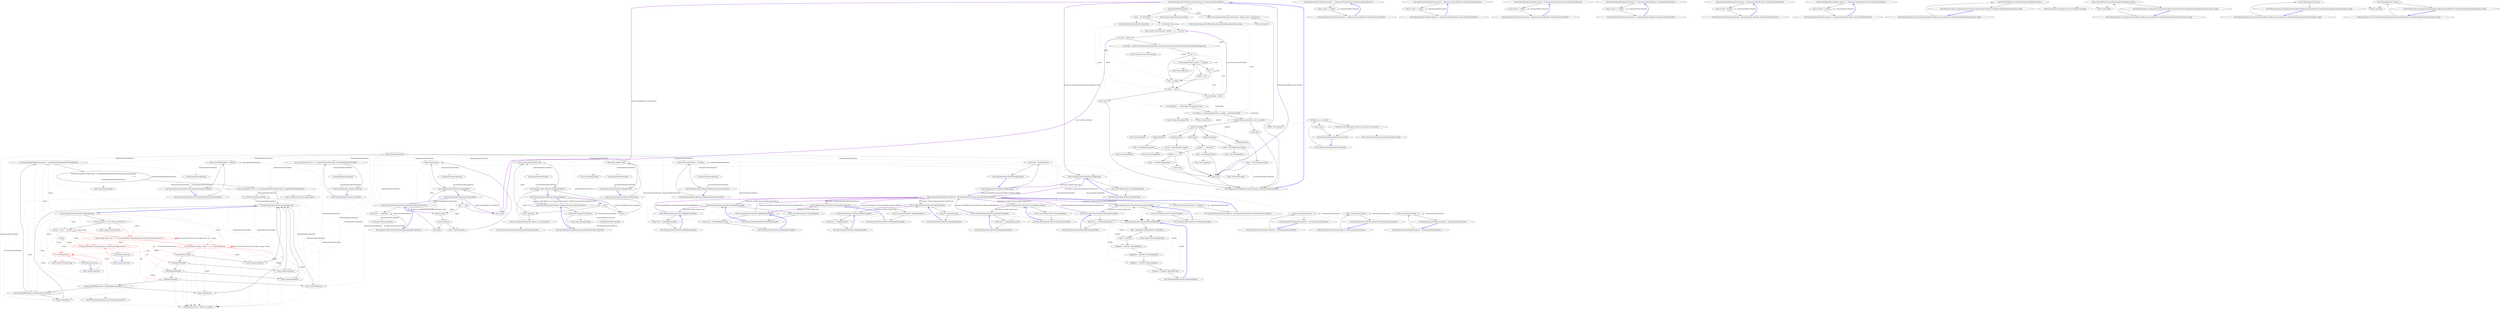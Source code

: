 digraph  {
n204 [label="Humanizer.Bytes.ByteSize", span=""];
n205 [label="ref Humanizer.Bytes.ByteSize", span=""];
n206 [label="ref Humanizer.Bytes.ByteSize", span=""];
n207 [label=string, span=""];
n208 [label="ref Humanizer.Bytes.ByteSize", span=""];
n209 [label="ref Humanizer.Bytes.ByteSize", span=""];
n210 [label="ref Humanizer.Bytes.ByteSize", span=""];
n211 [label="ref Humanizer.Bytes.ByteSize", span=""];
n212 [label="ref Humanizer.Bytes.ByteSize", span=""];
n213 [label="ref Humanizer.Bytes.ByteSize", span=""];
n214 [label="ref Humanizer.Bytes.ByteSize", span=""];
n0 [cluster="Humanizer.Bytes.ByteSize.ByteSize(double)", label="Entry Humanizer.Bytes.ByteSize.ByteSize(double)", span="102-102"];
n1 [cluster="Humanizer.Bytes.ByteSize.ByteSize(double)", label="Bits = (long)Math.Ceiling(byteSize * BitsInByte)", span="106-106"];
n2 [cluster="Humanizer.Bytes.ByteSize.ByteSize(double)", label="Bytes = byteSize", span="108-108"];
n3 [cluster="Humanizer.Bytes.ByteSize.ByteSize(double)", label="Kilobytes = byteSize / BytesInKilobyte", span="109-109"];
n4 [cluster="Humanizer.Bytes.ByteSize.ByteSize(double)", label="Megabytes = byteSize / BytesInMegabyte", span="110-110"];
n5 [cluster="Humanizer.Bytes.ByteSize.ByteSize(double)", label="Gigabytes = byteSize / BytesInGigabyte", span="111-111"];
n6 [cluster="Humanizer.Bytes.ByteSize.ByteSize(double)", label="Terabytes = byteSize / BytesInTerabyte", span="112-112"];
n8 [cluster="System.Math.Ceiling(double)", label="Entry System.Math.Ceiling(double)", span="0-0"];
n7 [cluster="Humanizer.Bytes.ByteSize.ByteSize(double)", label="Exit Humanizer.Bytes.ByteSize.ByteSize(double)", span="102-102"];
n9 [cluster="Humanizer.Bytes.ByteSize.FromBits(long)", label="Entry Humanizer.Bytes.ByteSize.FromBits(long)", span="115-115"];
n10 [cluster="Humanizer.Bytes.ByteSize.FromBits(long)", label="return new ByteSize(value / (double)BitsInByte);", span="117-117"];
n11 [cluster="Humanizer.Bytes.ByteSize.FromBits(long)", label="Exit Humanizer.Bytes.ByteSize.FromBits(long)", span="115-115"];
n12 [cluster="Humanizer.Bytes.ByteSize.FromBytes(double)", label="Entry Humanizer.Bytes.ByteSize.FromBytes(double)", span="120-120"];
n13 [cluster="Humanizer.Bytes.ByteSize.FromBytes(double)", label="return new ByteSize(value);", span="122-122"];
n14 [cluster="Humanizer.Bytes.ByteSize.FromBytes(double)", label="Exit Humanizer.Bytes.ByteSize.FromBytes(double)", span="120-120"];
n15 [cluster="Humanizer.Bytes.ByteSize.FromKilobytes(double)", label="Entry Humanizer.Bytes.ByteSize.FromKilobytes(double)", span="125-125"];
n16 [cluster="Humanizer.Bytes.ByteSize.FromKilobytes(double)", label="return new ByteSize(value * BytesInKilobyte);", span="127-127"];
n17 [cluster="Humanizer.Bytes.ByteSize.FromKilobytes(double)", label="Exit Humanizer.Bytes.ByteSize.FromKilobytes(double)", span="125-125"];
n18 [cluster="Humanizer.Bytes.ByteSize.FromMegabytes(double)", label="Entry Humanizer.Bytes.ByteSize.FromMegabytes(double)", span="130-130"];
n19 [cluster="Humanizer.Bytes.ByteSize.FromMegabytes(double)", label="return new ByteSize(value * BytesInMegabyte);", span="132-132"];
n20 [cluster="Humanizer.Bytes.ByteSize.FromMegabytes(double)", label="Exit Humanizer.Bytes.ByteSize.FromMegabytes(double)", span="130-130"];
n21 [cluster="Humanizer.Bytes.ByteSize.FromGigabytes(double)", label="Entry Humanizer.Bytes.ByteSize.FromGigabytes(double)", span="135-135"];
n22 [cluster="Humanizer.Bytes.ByteSize.FromGigabytes(double)", label="return new ByteSize(value * BytesInGigabyte);", span="137-137"];
n23 [cluster="Humanizer.Bytes.ByteSize.FromGigabytes(double)", label="Exit Humanizer.Bytes.ByteSize.FromGigabytes(double)", span="135-135"];
n24 [cluster="Humanizer.Bytes.ByteSize.FromTerabytes(double)", label="Entry Humanizer.Bytes.ByteSize.FromTerabytes(double)", span="140-140"];
n25 [cluster="Humanizer.Bytes.ByteSize.FromTerabytes(double)", label="return new ByteSize(value * BytesInTerabyte);", span="142-142"];
n26 [cluster="Humanizer.Bytes.ByteSize.FromTerabytes(double)", label="Exit Humanizer.Bytes.ByteSize.FromTerabytes(double)", span="140-140"];
n27 [cluster="Humanizer.Bytes.ByteSize.ToString()", label="Entry Humanizer.Bytes.ByteSize.ToString()", span="151-151"];
n28 [cluster="Humanizer.Bytes.ByteSize.ToString()", label="return string.Format(''{0} {1}'', LargestWholeNumberValue, LargestWholeNumberSymbol);", span="153-153"];
n29 [cluster="Humanizer.Bytes.ByteSize.ToString()", label="Exit Humanizer.Bytes.ByteSize.ToString()", span="151-151"];
n30 [cluster="string.Format(string, object, object)", label="Entry string.Format(string, object, object)", span="0-0"];
n31 [cluster="Humanizer.Bytes.ByteSize.ToString(string)", label="Entry Humanizer.Bytes.ByteSize.ToString(string)", span="156-156"];
n32 [cluster="Humanizer.Bytes.ByteSize.ToString(string)", label="!format.Contains(''#'') && !format.Contains(''0'')", span="158-158"];
n33 [cluster="Humanizer.Bytes.ByteSize.ToString(string)", label="format = ''0.## '' + format", span="159-159"];
n34 [cluster="Humanizer.Bytes.ByteSize.ToString(string)", color=red, community=0, label="1: Func<string, bool> has = s => format.IndexOf(s, StringComparison.CurrentCultureIgnoreCase) != -1", span="161-161"];
n58 [cluster="lambda expression", color=red, community=0, label="0: format.IndexOf(s, StringComparison.CurrentCultureIgnoreCase) != -1", span="161-161"];
n35 [cluster="Humanizer.Bytes.ByteSize.ToString(string)", color=red, community=0, label="12: Func<double, string> output = n => n.ToString(format)", span="162-162"];
n61 [cluster="lambda expression", color=red, community=0, label="3: n.ToString(format)", span="162-162"];
n44 [cluster="Humanizer.Bytes.ByteSize.ToString(string)", label="format.IndexOf(ByteSymbol, StringComparison.Ordinal) != -1", span="174-174"];
n46 [cluster="Humanizer.Bytes.ByteSize.ToString(string)", label="format.IndexOf(BitSymbol, StringComparison.Ordinal) != -1", span="177-177"];
n48 [cluster="Humanizer.Bytes.ByteSize.ToString(string)", label="var formattedLargeWholeNumberValue = LargestWholeNumberValue.ToString(format)", span="180-180"];
n52 [cluster="string.Contains(string)", label="Entry string.Contains(string)", span="0-0"];
n36 [cluster="Humanizer.Bytes.ByteSize.ToString(string)", label="has(TerabyteSymbol)", span="164-164"];
n38 [cluster="Humanizer.Bytes.ByteSize.ToString(string)", label="has(GigabyteSymbol)", span="166-166"];
n40 [cluster="Humanizer.Bytes.ByteSize.ToString(string)", label="has(MegabyteSymbol)", span="168-168"];
n42 [cluster="Humanizer.Bytes.ByteSize.ToString(string)", label="has(KilobyteSymbol)", span="170-170"];
n37 [cluster="Humanizer.Bytes.ByteSize.ToString(string)", label="return output(Terabytes);", span="165-165"];
n39 [cluster="Humanizer.Bytes.ByteSize.ToString(string)", label="return output(Gigabytes);", span="167-167"];
n41 [cluster="Humanizer.Bytes.ByteSize.ToString(string)", label="return output(Megabytes);", span="169-169"];
n43 [cluster="Humanizer.Bytes.ByteSize.ToString(string)", label="return output(Kilobytes);", span="171-171"];
n45 [cluster="Humanizer.Bytes.ByteSize.ToString(string)", label="return output(Bytes);", span="175-175"];
n47 [cluster="Humanizer.Bytes.ByteSize.ToString(string)", label="return output(Bits);", span="178-178"];
n53 [cluster="System.Func<T, TResult>.Invoke(T)", label="Entry System.Func<T, TResult>.Invoke(T)", span="0-0"];
n54 [cluster="string.IndexOf(string, System.StringComparison)", label="Entry string.IndexOf(string, System.StringComparison)", span="0-0"];
n49 [cluster="Humanizer.Bytes.ByteSize.ToString(string)", label="formattedLargeWholeNumberValue = formattedLargeWholeNumberValue.Equals(string.Empty)\r\n                                              ? ''0''\r\n                                              : formattedLargeWholeNumberValue", span="182-184"];
n55 [cluster="double.ToString(string)", label="Entry double.ToString(string)", span="0-0"];
n50 [cluster="Humanizer.Bytes.ByteSize.ToString(string)", label="return string.Format(''{0} {1}'', formattedLargeWholeNumberValue, LargestWholeNumberSymbol);", span="186-186"];
n56 [cluster="string.Equals(string)", label="Entry string.Equals(string)", span="0-0"];
n51 [cluster="Humanizer.Bytes.ByteSize.ToString(string)", label="Exit Humanizer.Bytes.ByteSize.ToString(string)", span="156-156"];
n57 [cluster="lambda expression", label="Entry lambda expression", span="161-161"];
n59 [cluster="lambda expression", label="Exit lambda expression", span="161-161"];
n60 [cluster="lambda expression", label="Entry lambda expression", span="162-162"];
n62 [cluster="lambda expression", label="Exit lambda expression", span="162-162"];
n63 [cluster="Humanizer.Bytes.ByteSize.Equals(object)", label="Entry Humanizer.Bytes.ByteSize.Equals(object)", span="189-189"];
n64 [cluster="Humanizer.Bytes.ByteSize.Equals(object)", label="value == null", span="191-191"];
n67 [cluster="Humanizer.Bytes.ByteSize.Equals(object)", label="value is ByteSize", span="195-195"];
n68 [cluster="Humanizer.Bytes.ByteSize.Equals(object)", label="other = (ByteSize)value", span="196-196"];
n65 [cluster="Humanizer.Bytes.ByteSize.Equals(object)", label="return false;", span="192-192"];
n66 [cluster="Humanizer.Bytes.ByteSize.Equals(object)", label="ByteSize other", span="194-194"];
n70 [cluster="Humanizer.Bytes.ByteSize.Equals(object)", label="return Equals(other);", span="200-200"];
n69 [cluster="Humanizer.Bytes.ByteSize.Equals(object)", label="return false;", span="198-198"];
n71 [cluster="Humanizer.Bytes.ByteSize.Equals(object)", label="Exit Humanizer.Bytes.ByteSize.Equals(object)", span="189-189"];
n72 [cluster="Humanizer.Bytes.ByteSize.Equals(Humanizer.Bytes.ByteSize)", label="Entry Humanizer.Bytes.ByteSize.Equals(Humanizer.Bytes.ByteSize)", span="203-203"];
n73 [cluster="Humanizer.Bytes.ByteSize.Equals(Humanizer.Bytes.ByteSize)", label="return Bits == value.Bits;", span="205-205"];
n74 [cluster="Humanizer.Bytes.ByteSize.Equals(Humanizer.Bytes.ByteSize)", label="Exit Humanizer.Bytes.ByteSize.Equals(Humanizer.Bytes.ByteSize)", span="203-203"];
n75 [cluster="Humanizer.Bytes.ByteSize.GetHashCode()", label="Entry Humanizer.Bytes.ByteSize.GetHashCode()", span="208-208"];
n76 [cluster="Humanizer.Bytes.ByteSize.GetHashCode()", label="return Bits.GetHashCode();", span="210-210"];
n77 [cluster="Humanizer.Bytes.ByteSize.GetHashCode()", label="Exit Humanizer.Bytes.ByteSize.GetHashCode()", span="208-208"];
n78 [cluster="long.GetHashCode()", label="Entry long.GetHashCode()", span="0-0"];
n79 [cluster="Humanizer.Bytes.ByteSize.CompareTo(object)", label="Entry Humanizer.Bytes.ByteSize.CompareTo(object)", span="213-213"];
n80 [cluster="Humanizer.Bytes.ByteSize.CompareTo(object)", label="obj == null", span="215-215"];
n82 [cluster="Humanizer.Bytes.ByteSize.CompareTo(object)", label="!(obj is ByteSize)", span="218-218"];
n84 [cluster="Humanizer.Bytes.ByteSize.CompareTo(object)", label="return CompareTo((ByteSize) obj);", span="221-221"];
n81 [cluster="Humanizer.Bytes.ByteSize.CompareTo(object)", label="return 1;", span="216-216"];
n83 [cluster="Humanizer.Bytes.ByteSize.CompareTo(object)", label="throw new ArgumentException(''Object is not a ByteSize'');", span="219-219"];
n85 [cluster="Humanizer.Bytes.ByteSize.CompareTo(object)", label="Exit Humanizer.Bytes.ByteSize.CompareTo(object)", span="213-213"];
n87 [cluster="Humanizer.Bytes.ByteSize.CompareTo(Humanizer.Bytes.ByteSize)", label="Entry Humanizer.Bytes.ByteSize.CompareTo(Humanizer.Bytes.ByteSize)", span="224-224"];
n86 [cluster="System.ArgumentException.ArgumentException(string)", label="Entry System.ArgumentException.ArgumentException(string)", span="0-0"];
n88 [cluster="Humanizer.Bytes.ByteSize.CompareTo(Humanizer.Bytes.ByteSize)", label="return Bits.CompareTo(other.Bits);", span="226-226"];
n89 [cluster="Humanizer.Bytes.ByteSize.CompareTo(Humanizer.Bytes.ByteSize)", label="Exit Humanizer.Bytes.ByteSize.CompareTo(Humanizer.Bytes.ByteSize)", span="224-224"];
n90 [cluster="long.CompareTo(long)", label="Entry long.CompareTo(long)", span="0-0"];
n91 [cluster="Humanizer.Bytes.ByteSize.Add(Humanizer.Bytes.ByteSize)", label="Entry Humanizer.Bytes.ByteSize.Add(Humanizer.Bytes.ByteSize)", span="229-229"];
n92 [cluster="Humanizer.Bytes.ByteSize.Add(Humanizer.Bytes.ByteSize)", label="return new ByteSize(Bytes + bs.Bytes);", span="231-231"];
n93 [cluster="Humanizer.Bytes.ByteSize.Add(Humanizer.Bytes.ByteSize)", label="Exit Humanizer.Bytes.ByteSize.Add(Humanizer.Bytes.ByteSize)", span="229-229"];
n94 [cluster="Humanizer.Bytes.ByteSize.AddBits(long)", label="Entry Humanizer.Bytes.ByteSize.AddBits(long)", span="234-234"];
n95 [cluster="Humanizer.Bytes.ByteSize.AddBits(long)", label="return this + FromBits(value);", span="236-236"];
n96 [cluster="Humanizer.Bytes.ByteSize.AddBits(long)", label="Exit Humanizer.Bytes.ByteSize.AddBits(long)", span="234-234"];
n97 [cluster="Humanizer.Bytes.ByteSize.AddBytes(double)", label="Entry Humanizer.Bytes.ByteSize.AddBytes(double)", span="239-239"];
n98 [cluster="Humanizer.Bytes.ByteSize.AddBytes(double)", label="return this + FromBytes(value);", span="241-241"];
n99 [cluster="Humanizer.Bytes.ByteSize.AddBytes(double)", label="Exit Humanizer.Bytes.ByteSize.AddBytes(double)", span="239-239"];
n100 [cluster="Humanizer.Bytes.ByteSize.AddKilobytes(double)", label="Entry Humanizer.Bytes.ByteSize.AddKilobytes(double)", span="244-244"];
n101 [cluster="Humanizer.Bytes.ByteSize.AddKilobytes(double)", label="return this + FromKilobytes(value);", span="246-246"];
n102 [cluster="Humanizer.Bytes.ByteSize.AddKilobytes(double)", label="Exit Humanizer.Bytes.ByteSize.AddKilobytes(double)", span="244-244"];
n103 [cluster="Humanizer.Bytes.ByteSize.AddMegabytes(double)", label="Entry Humanizer.Bytes.ByteSize.AddMegabytes(double)", span="249-249"];
n104 [cluster="Humanizer.Bytes.ByteSize.AddMegabytes(double)", label="return this + FromMegabytes(value);", span="251-251"];
n105 [cluster="Humanizer.Bytes.ByteSize.AddMegabytes(double)", label="Exit Humanizer.Bytes.ByteSize.AddMegabytes(double)", span="249-249"];
n106 [cluster="Humanizer.Bytes.ByteSize.AddGigabytes(double)", label="Entry Humanizer.Bytes.ByteSize.AddGigabytes(double)", span="254-254"];
n107 [cluster="Humanizer.Bytes.ByteSize.AddGigabytes(double)", label="return this + FromGigabytes(value);", span="256-256"];
n108 [cluster="Humanizer.Bytes.ByteSize.AddGigabytes(double)", label="Exit Humanizer.Bytes.ByteSize.AddGigabytes(double)", span="254-254"];
n109 [cluster="Humanizer.Bytes.ByteSize.AddTerabytes(double)", label="Entry Humanizer.Bytes.ByteSize.AddTerabytes(double)", span="259-259"];
n110 [cluster="Humanizer.Bytes.ByteSize.AddTerabytes(double)", label="return this + FromTerabytes(value);", span="261-261"];
n111 [cluster="Humanizer.Bytes.ByteSize.AddTerabytes(double)", label="Exit Humanizer.Bytes.ByteSize.AddTerabytes(double)", span="259-259"];
n112 [cluster="Humanizer.Bytes.ByteSize.Subtract(Humanizer.Bytes.ByteSize)", label="Entry Humanizer.Bytes.ByteSize.Subtract(Humanizer.Bytes.ByteSize)", span="264-264"];
n113 [cluster="Humanizer.Bytes.ByteSize.Subtract(Humanizer.Bytes.ByteSize)", label="return new ByteSize(Bytes - bs.Bytes);", span="266-266"];
n114 [cluster="Humanizer.Bytes.ByteSize.Subtract(Humanizer.Bytes.ByteSize)", label="Exit Humanizer.Bytes.ByteSize.Subtract(Humanizer.Bytes.ByteSize)", span="264-264"];
n115 [cluster="Humanizer.Bytes.ByteSize.operator +(Humanizer.Bytes.ByteSize, Humanizer.Bytes.ByteSize)", label="Entry Humanizer.Bytes.ByteSize.operator +(Humanizer.Bytes.ByteSize, Humanizer.Bytes.ByteSize)", span="269-269"];
n116 [cluster="Humanizer.Bytes.ByteSize.operator +(Humanizer.Bytes.ByteSize, Humanizer.Bytes.ByteSize)", label="return new ByteSize(b1.Bytes + b2.Bytes);", span="271-271"];
n117 [cluster="Humanizer.Bytes.ByteSize.operator +(Humanizer.Bytes.ByteSize, Humanizer.Bytes.ByteSize)", label="Exit Humanizer.Bytes.ByteSize.operator +(Humanizer.Bytes.ByteSize, Humanizer.Bytes.ByteSize)", span="269-269"];
n118 [cluster="Humanizer.Bytes.ByteSize.operator ++(Humanizer.Bytes.ByteSize)", label="Entry Humanizer.Bytes.ByteSize.operator ++(Humanizer.Bytes.ByteSize)", span="274-274"];
n119 [cluster="Humanizer.Bytes.ByteSize.operator ++(Humanizer.Bytes.ByteSize)", label="return new ByteSize(b.Bytes + 1);", span="276-276"];
n120 [cluster="Humanizer.Bytes.ByteSize.operator ++(Humanizer.Bytes.ByteSize)", label="Exit Humanizer.Bytes.ByteSize.operator ++(Humanizer.Bytes.ByteSize)", span="274-274"];
n121 [cluster="Humanizer.Bytes.ByteSize.operator -(Humanizer.Bytes.ByteSize)", label="Entry Humanizer.Bytes.ByteSize.operator -(Humanizer.Bytes.ByteSize)", span="279-279"];
n122 [cluster="Humanizer.Bytes.ByteSize.operator -(Humanizer.Bytes.ByteSize)", label="return new ByteSize(-b.Bytes);", span="281-281"];
n123 [cluster="Humanizer.Bytes.ByteSize.operator -(Humanizer.Bytes.ByteSize)", label="Exit Humanizer.Bytes.ByteSize.operator -(Humanizer.Bytes.ByteSize)", span="279-279"];
n124 [cluster="Humanizer.Bytes.ByteSize.operator --(Humanizer.Bytes.ByteSize)", label="Entry Humanizer.Bytes.ByteSize.operator --(Humanizer.Bytes.ByteSize)", span="284-284"];
n125 [cluster="Humanizer.Bytes.ByteSize.operator --(Humanizer.Bytes.ByteSize)", label="return new ByteSize(b.Bytes - 1);", span="286-286"];
n126 [cluster="Humanizer.Bytes.ByteSize.operator --(Humanizer.Bytes.ByteSize)", label="Exit Humanizer.Bytes.ByteSize.operator --(Humanizer.Bytes.ByteSize)", span="284-284"];
n127 [cluster="Humanizer.Bytes.ByteSize.operator ==(Humanizer.Bytes.ByteSize, Humanizer.Bytes.ByteSize)", label="Entry Humanizer.Bytes.ByteSize.operator ==(Humanizer.Bytes.ByteSize, Humanizer.Bytes.ByteSize)", span="289-289"];
n128 [cluster="Humanizer.Bytes.ByteSize.operator ==(Humanizer.Bytes.ByteSize, Humanizer.Bytes.ByteSize)", label="return b1.Bits == b2.Bits;", span="291-291"];
n129 [cluster="Humanizer.Bytes.ByteSize.operator ==(Humanizer.Bytes.ByteSize, Humanizer.Bytes.ByteSize)", label="Exit Humanizer.Bytes.ByteSize.operator ==(Humanizer.Bytes.ByteSize, Humanizer.Bytes.ByteSize)", span="289-289"];
n130 [cluster="Humanizer.Bytes.ByteSize.operator !=(Humanizer.Bytes.ByteSize, Humanizer.Bytes.ByteSize)", label="Entry Humanizer.Bytes.ByteSize.operator !=(Humanizer.Bytes.ByteSize, Humanizer.Bytes.ByteSize)", span="294-294"];
n131 [cluster="Humanizer.Bytes.ByteSize.operator !=(Humanizer.Bytes.ByteSize, Humanizer.Bytes.ByteSize)", label="return b1.Bits != b2.Bits;", span="296-296"];
n132 [cluster="Humanizer.Bytes.ByteSize.operator !=(Humanizer.Bytes.ByteSize, Humanizer.Bytes.ByteSize)", label="Exit Humanizer.Bytes.ByteSize.operator !=(Humanizer.Bytes.ByteSize, Humanizer.Bytes.ByteSize)", span="294-294"];
n133 [cluster="Humanizer.Bytes.ByteSize.operator <(Humanizer.Bytes.ByteSize, Humanizer.Bytes.ByteSize)", label="Entry Humanizer.Bytes.ByteSize.operator <(Humanizer.Bytes.ByteSize, Humanizer.Bytes.ByteSize)", span="299-299"];
n134 [cluster="Humanizer.Bytes.ByteSize.operator <(Humanizer.Bytes.ByteSize, Humanizer.Bytes.ByteSize)", label="return b1.Bits < b2.Bits;", span="301-301"];
n135 [cluster="Humanizer.Bytes.ByteSize.operator <(Humanizer.Bytes.ByteSize, Humanizer.Bytes.ByteSize)", label="Exit Humanizer.Bytes.ByteSize.operator <(Humanizer.Bytes.ByteSize, Humanizer.Bytes.ByteSize)", span="299-299"];
n136 [cluster="Humanizer.Bytes.ByteSize.operator <=(Humanizer.Bytes.ByteSize, Humanizer.Bytes.ByteSize)", label="Entry Humanizer.Bytes.ByteSize.operator <=(Humanizer.Bytes.ByteSize, Humanizer.Bytes.ByteSize)", span="304-304"];
n137 [cluster="Humanizer.Bytes.ByteSize.operator <=(Humanizer.Bytes.ByteSize, Humanizer.Bytes.ByteSize)", label="return b1.Bits <= b2.Bits;", span="306-306"];
n138 [cluster="Humanizer.Bytes.ByteSize.operator <=(Humanizer.Bytes.ByteSize, Humanizer.Bytes.ByteSize)", label="Exit Humanizer.Bytes.ByteSize.operator <=(Humanizer.Bytes.ByteSize, Humanizer.Bytes.ByteSize)", span="304-304"];
n139 [cluster="Humanizer.Bytes.ByteSize.operator >(Humanizer.Bytes.ByteSize, Humanizer.Bytes.ByteSize)", label="Entry Humanizer.Bytes.ByteSize.operator >(Humanizer.Bytes.ByteSize, Humanizer.Bytes.ByteSize)", span="309-309"];
n140 [cluster="Humanizer.Bytes.ByteSize.operator >(Humanizer.Bytes.ByteSize, Humanizer.Bytes.ByteSize)", label="return b1.Bits > b2.Bits;", span="311-311"];
n141 [cluster="Humanizer.Bytes.ByteSize.operator >(Humanizer.Bytes.ByteSize, Humanizer.Bytes.ByteSize)", label="Exit Humanizer.Bytes.ByteSize.operator >(Humanizer.Bytes.ByteSize, Humanizer.Bytes.ByteSize)", span="309-309"];
n142 [cluster="Humanizer.Bytes.ByteSize.operator >=(Humanizer.Bytes.ByteSize, Humanizer.Bytes.ByteSize)", label="Entry Humanizer.Bytes.ByteSize.operator >=(Humanizer.Bytes.ByteSize, Humanizer.Bytes.ByteSize)", span="314-314"];
n143 [cluster="Humanizer.Bytes.ByteSize.operator >=(Humanizer.Bytes.ByteSize, Humanizer.Bytes.ByteSize)", label="return b1.Bits >= b2.Bits;", span="316-316"];
n144 [cluster="Humanizer.Bytes.ByteSize.operator >=(Humanizer.Bytes.ByteSize, Humanizer.Bytes.ByteSize)", label="Exit Humanizer.Bytes.ByteSize.operator >=(Humanizer.Bytes.ByteSize, Humanizer.Bytes.ByteSize)", span="314-314"];
n145 [cluster="Humanizer.Bytes.ByteSize.TryParse(string, out Humanizer.Bytes.ByteSize)", label="Entry Humanizer.Bytes.ByteSize.TryParse(string, out Humanizer.Bytes.ByteSize)", span="319-319"];
n146 [cluster="Humanizer.Bytes.ByteSize.TryParse(string, out Humanizer.Bytes.ByteSize)", label="string.IsNullOrWhiteSpace(s)", span="322-322"];
n147 [cluster="Humanizer.Bytes.ByteSize.TryParse(string, out Humanizer.Bytes.ByteSize)", label="throw new ArgumentNullException(nameof(s), ''String is null or whitespace'');", span="323-323"];
n149 [cluster="Humanizer.Bytes.ByteSize.TryParse(string, out Humanizer.Bytes.ByteSize)", label="s = s.TrimStart()", span="329-329"];
n148 [cluster="Humanizer.Bytes.ByteSize.TryParse(string, out Humanizer.Bytes.ByteSize)", label="result = new ByteSize()", span="326-326"];
n182 [cluster="string.IsNullOrWhiteSpace(string)", label="Entry string.IsNullOrWhiteSpace(string)", span="0-0"];
n185 [cluster="Humanizer.Bytes.ByteSize.ByteSize()", label="Entry Humanizer.Bytes.ByteSize.ByteSize()", span="30-30"];
n150 [cluster="Humanizer.Bytes.ByteSize.TryParse(string, out Humanizer.Bytes.ByteSize)", label="int num", span="331-331"];
n186 [cluster="string.TrimStart(params char[])", label="Entry string.TrimStart(params char[])", span="0-0"];
n154 [cluster="Humanizer.Bytes.ByteSize.TryParse(string, out Humanizer.Bytes.ByteSize)", label="num < s.Length", span="338-338"];
n155 [cluster="Humanizer.Bytes.ByteSize.TryParse(string, out Humanizer.Bytes.ByteSize)", label="!(char.IsDigit(s[num]) || s[num] == decSep)", span="339-339"];
n161 [cluster="Humanizer.Bytes.ByteSize.TryParse(string, out Humanizer.Bytes.ByteSize)", label="var numberPart = s.Substring(0, lastNumber).Trim()", span="351-351"];
n162 [cluster="Humanizer.Bytes.ByteSize.TryParse(string, out Humanizer.Bytes.ByteSize)", label="var sizePart = s.Substring(lastNumber, s.Length - lastNumber).Trim()", span="352-352"];
n151 [cluster="Humanizer.Bytes.ByteSize.TryParse(string, out Humanizer.Bytes.ByteSize)", label="var found = false", span="332-332"];
n152 [cluster="Humanizer.Bytes.ByteSize.TryParse(string, out Humanizer.Bytes.ByteSize)", label="var decSep = Convert.ToChar(System.Globalization.CultureInfo.CurrentCulture.NumberFormat.NumberDecimalSeparator)", span="335-335"];
n158 [cluster="Humanizer.Bytes.ByteSize.TryParse(string, out Humanizer.Bytes.ByteSize)", label="found == false", span="345-345"];
n153 [cluster="Humanizer.Bytes.ByteSize.TryParse(string, out Humanizer.Bytes.ByteSize)", label="num = 0", span="338-338"];
n187 [cluster="System.Convert.ToChar(string)", label="Entry System.Convert.ToChar(string)", span="0-0"];
n157 [cluster="Humanizer.Bytes.ByteSize.TryParse(string, out Humanizer.Bytes.ByteSize)", label="num++", span="338-338"];
n160 [cluster="Humanizer.Bytes.ByteSize.TryParse(string, out Humanizer.Bytes.ByteSize)", label="var lastNumber = num", span="348-348"];
n156 [cluster="Humanizer.Bytes.ByteSize.TryParse(string, out Humanizer.Bytes.ByteSize)", label="found = true", span="341-341"];
n188 [cluster="char.IsDigit(char)", label="Entry char.IsDigit(char)", span="0-0"];
n159 [cluster="Humanizer.Bytes.ByteSize.TryParse(string, out Humanizer.Bytes.ByteSize)", label="return false;", span="346-346"];
n189 [cluster="string.Substring(int, int)", label="Entry string.Substring(int, int)", span="0-0"];
n190 [cluster="string.Trim()", label="Entry string.Trim()", span="0-0"];
n163 [cluster="Humanizer.Bytes.ByteSize.TryParse(string, out Humanizer.Bytes.ByteSize)", label="!double.TryParse(numberPart, out var number)", span="355-355"];
n165 [cluster="Humanizer.Bytes.ByteSize.TryParse(string, out Humanizer.Bytes.ByteSize)", label="sizePart.ToUpper()", span="359-359"];
n167 [cluster="Humanizer.Bytes.ByteSize.TryParse(string, out Humanizer.Bytes.ByteSize)", label="sizePart == BitSymbol", span="362-362"];
n164 [cluster="Humanizer.Bytes.ByteSize.TryParse(string, out Humanizer.Bytes.ByteSize)", label="return false;", span="356-356"];
n191 [cluster="Unk.TryParse", label="Entry Unk.TryParse", span=""];
n166 [cluster="Humanizer.Bytes.ByteSize.TryParse(string, out Humanizer.Bytes.ByteSize)", label=ByteSymbol, span="361-361"];
n172 [cluster="Humanizer.Bytes.ByteSize.TryParse(string, out Humanizer.Bytes.ByteSize)", label=KilobyteSymbol, span="375-375"];
n174 [cluster="Humanizer.Bytes.ByteSize.TryParse(string, out Humanizer.Bytes.ByteSize)", label=MegabyteSymbol, span="379-379"];
n176 [cluster="Humanizer.Bytes.ByteSize.TryParse(string, out Humanizer.Bytes.ByteSize)", label=GigabyteSymbol, span="383-383"];
n178 [cluster="Humanizer.Bytes.ByteSize.TryParse(string, out Humanizer.Bytes.ByteSize)", label=TerabyteSymbol, span="387-387"];
n192 [cluster="string.ToUpper()", label="Entry string.ToUpper()", span="0-0"];
n168 [cluster="Humanizer.Bytes.ByteSize.TryParse(string, out Humanizer.Bytes.ByteSize)", label="number % 1 != 0", span="364-364"];
n171 [cluster="Humanizer.Bytes.ByteSize.TryParse(string, out Humanizer.Bytes.ByteSize)", label="result = FromBytes(number)", span="371-371"];
n169 [cluster="Humanizer.Bytes.ByteSize.TryParse(string, out Humanizer.Bytes.ByteSize)", label="return false;", span="365-365"];
n170 [cluster="Humanizer.Bytes.ByteSize.TryParse(string, out Humanizer.Bytes.ByteSize)", label="result = FromBits((long)number)", span="367-367"];
n173 [cluster="Humanizer.Bytes.ByteSize.TryParse(string, out Humanizer.Bytes.ByteSize)", label="result = FromKilobytes(number)", span="376-376"];
n175 [cluster="Humanizer.Bytes.ByteSize.TryParse(string, out Humanizer.Bytes.ByteSize)", label="result = FromMegabytes(number)", span="380-380"];
n177 [cluster="Humanizer.Bytes.ByteSize.TryParse(string, out Humanizer.Bytes.ByteSize)", label="result = FromGigabytes(number)", span="384-384"];
n179 [cluster="Humanizer.Bytes.ByteSize.TryParse(string, out Humanizer.Bytes.ByteSize)", label="result = FromTerabytes(number)", span="388-388"];
n180 [cluster="Humanizer.Bytes.ByteSize.TryParse(string, out Humanizer.Bytes.ByteSize)", label="return true;", span="392-392"];
n197 [cluster="Unk.FromTerabytes", label="Entry Unk.FromTerabytes", span=""];
n181 [cluster="Humanizer.Bytes.ByteSize.TryParse(string, out Humanizer.Bytes.ByteSize)", label="Exit Humanizer.Bytes.ByteSize.TryParse(string, out Humanizer.Bytes.ByteSize)", span="319-319"];
n195 [cluster="Unk.FromMegabytes", label="Entry Unk.FromMegabytes", span=""];
n193 [cluster="Unk.FromBytes", label="Entry Unk.FromBytes", span=""];
n194 [cluster="Unk.FromKilobytes", label="Entry Unk.FromKilobytes", span=""];
n196 [cluster="Unk.FromGigabytes", label="Entry Unk.FromGigabytes", span=""];
n183 [cluster="System.ArgumentNullException.ArgumentNullException(string, string)", label="Entry System.ArgumentNullException.ArgumentNullException(string, string)", span="0-0"];
n184 [cluster="Unk.nameof", label="Entry Unk.nameof", span=""];
n198 [cluster="Humanizer.Bytes.ByteSize.Parse(string)", label="Entry Humanizer.Bytes.ByteSize.Parse(string)", span="395-395"];
n199 [cluster="Humanizer.Bytes.ByteSize.Parse(string)", label="TryParse(s, out var result)", span="397-397"];
n200 [cluster="Humanizer.Bytes.ByteSize.Parse(string)", label="return result;", span="398-398"];
n201 [cluster="Humanizer.Bytes.ByteSize.Parse(string)", label="throw new FormatException(''Value is not in the correct format'');", span="400-400"];
n202 [cluster="Humanizer.Bytes.ByteSize.Parse(string)", label="Exit Humanizer.Bytes.ByteSize.Parse(string)", span="395-395"];
n203 [cluster="System.FormatException.FormatException(string)", label="Entry System.FormatException.FormatException(string)", span="0-0"];
m0_11 [cluster="Unk.NotNull", file="MetricNumeralExtensions.cs", label="Entry Unk.NotNull", span=""];
m0_7 [cluster="Humanizer.Tests.Localisation.DynamicResourceKeys.ResourceKeyTests.DateHumanizeKeysExistence(string, string)", file="MetricNumeralExtensions.cs", label="Entry Humanizer.Tests.Localisation.DynamicResourceKeys.ResourceKeyTests.DateHumanizeKeysExistence(string, string)", span="25-25"];
m0_8 [cluster="Humanizer.Tests.Localisation.DynamicResourceKeys.ResourceKeyTests.DateHumanizeKeysExistence(string, string)", file="MetricNumeralExtensions.cs", label="Assert.NotNull(Resources.GetResource(generatedResourceKey))", span="27-27"];
m0_9 [cluster="Humanizer.Tests.Localisation.DynamicResourceKeys.ResourceKeyTests.DateHumanizeKeysExistence(string, string)", file="MetricNumeralExtensions.cs", label="Exit Humanizer.Tests.Localisation.DynamicResourceKeys.ResourceKeyTests.DateHumanizeKeysExistence(string, string)", span="25-25"];
m0_10 [cluster="Humanizer.Localisation.Resources.GetResource(string)", file="MetricNumeralExtensions.cs", label="Entry Humanizer.Localisation.Resources.GetResource(string)", span="16-16"];
m0_3 [cluster="Unk.Equal", file="MetricNumeralExtensions.cs", label="Entry Unk.Equal", span=""];
m0_4 [cluster="Humanizer.Tests.Localisation.DynamicResourceKeys.ResourceKeyTests.TimeSpanHumanizeKeysGeneration(string, string)", file="MetricNumeralExtensions.cs", label="Entry Humanizer.Tests.Localisation.DynamicResourceKeys.ResourceKeyTests.TimeSpanHumanizeKeysGeneration(string, string)", span="18-18"];
m0_5 [cluster="Humanizer.Tests.Localisation.DynamicResourceKeys.ResourceKeyTests.TimeSpanHumanizeKeysGeneration(string, string)", file="MetricNumeralExtensions.cs", label="Assert.Equal(expected, actual)", span="20-20"];
m0_6 [cluster="Humanizer.Tests.Localisation.DynamicResourceKeys.ResourceKeyTests.TimeSpanHumanizeKeysGeneration(string, string)", file="MetricNumeralExtensions.cs", label="Exit Humanizer.Tests.Localisation.DynamicResourceKeys.ResourceKeyTests.TimeSpanHumanizeKeysGeneration(string, string)", span="18-18"];
m0_0 [cluster="Humanizer.Tests.Localisation.DynamicResourceKeys.ResourceKeyTests.DateHumanizeKeysGeneration(string, string)", file="MetricNumeralExtensions.cs", label="Entry Humanizer.Tests.Localisation.DynamicResourceKeys.ResourceKeyTests.DateHumanizeKeysGeneration(string, string)", span="11-11"];
m0_1 [cluster="Humanizer.Tests.Localisation.DynamicResourceKeys.ResourceKeyTests.DateHumanizeKeysGeneration(string, string)", file="MetricNumeralExtensions.cs", label="Assert.Equal(expected, actual)", span="13-13"];
m0_2 [cluster="Humanizer.Tests.Localisation.DynamicResourceKeys.ResourceKeyTests.DateHumanizeKeysGeneration(string, string)", file="MetricNumeralExtensions.cs", label="Exit Humanizer.Tests.Localisation.DynamicResourceKeys.ResourceKeyTests.DateHumanizeKeysGeneration(string, string)", span="11-11"];
m0_12 [cluster="Humanizer.Tests.Localisation.DynamicResourceKeys.ResourceKeyTests.TimeSpanHumanizeKeysExistence(string, string)", file="MetricNumeralExtensions.cs", label="Entry Humanizer.Tests.Localisation.DynamicResourceKeys.ResourceKeyTests.TimeSpanHumanizeKeysExistence(string, string)", span="32-32"];
m0_13 [cluster="Humanizer.Tests.Localisation.DynamicResourceKeys.ResourceKeyTests.TimeSpanHumanizeKeysExistence(string, string)", file="MetricNumeralExtensions.cs", label="Assert.NotNull(Resources.GetResource(generatedResourceKey))", span="34-34"];
m0_14 [cluster="Humanizer.Tests.Localisation.DynamicResourceKeys.ResourceKeyTests.TimeSpanHumanizeKeysExistence(string, string)", file="MetricNumeralExtensions.cs", label="Exit Humanizer.Tests.Localisation.DynamicResourceKeys.ResourceKeyTests.TimeSpanHumanizeKeysExistence(string, string)", span="32-32"];
n204 -> n28  [color=darkseagreen4, key=1, label="Humanizer.Bytes.ByteSize", style=dashed];
n204 -> n37  [color=darkseagreen4, key=1, label="Humanizer.Bytes.ByteSize", style=dashed];
n204 -> n39  [color=darkseagreen4, key=1, label="Humanizer.Bytes.ByteSize", style=dashed];
n204 -> n41  [color=darkseagreen4, key=1, label="Humanizer.Bytes.ByteSize", style=dashed];
n204 -> n43  [color=darkseagreen4, key=1, label="Humanizer.Bytes.ByteSize", style=dashed];
n204 -> n45  [color=darkseagreen4, key=1, label="Humanizer.Bytes.ByteSize", style=dashed];
n204 -> n47  [color=darkseagreen4, key=1, label="Humanizer.Bytes.ByteSize", style=dashed];
n204 -> n48  [color=darkseagreen4, key=1, label="Humanizer.Bytes.ByteSize", style=dashed];
n204 -> n50  [color=darkseagreen4, key=1, label="Humanizer.Bytes.ByteSize", style=dashed];
n204 -> n70  [color=darkseagreen4, key=1, label="Humanizer.Bytes.ByteSize", style=dashed];
n204 -> n73  [color=darkseagreen4, key=1, label="Humanizer.Bytes.ByteSize", style=dashed];
n204 -> n76  [color=darkseagreen4, key=1, label="Humanizer.Bytes.ByteSize", style=dashed];
n204 -> n84  [color=darkseagreen4, key=1, label="Humanizer.Bytes.ByteSize", style=dashed];
n204 -> n88  [color=darkseagreen4, key=1, label="Humanizer.Bytes.ByteSize", style=dashed];
n204 -> n92  [color=darkseagreen4, key=1, label="Humanizer.Bytes.ByteSize", style=dashed];
n204 -> n95  [color=darkseagreen4, key=1, label="Humanizer.Bytes.ByteSize", style=dashed];
n204 -> n98  [color=darkseagreen4, key=1, label="Humanizer.Bytes.ByteSize", style=dashed];
n204 -> n101  [color=darkseagreen4, key=1, label="Humanizer.Bytes.ByteSize", style=dashed];
n204 -> n104  [color=darkseagreen4, key=1, label="Humanizer.Bytes.ByteSize", style=dashed];
n204 -> n107  [color=darkseagreen4, key=1, label="Humanizer.Bytes.ByteSize", style=dashed];
n204 -> n110  [color=darkseagreen4, key=1, label="Humanizer.Bytes.ByteSize", style=dashed];
n204 -> n113  [color=darkseagreen4, key=1, label="Humanizer.Bytes.ByteSize", style=dashed];
n205 -> n29  [color=darkseagreen4, key=1, label="ref Humanizer.Bytes.ByteSize", style=dashed];
n206 -> n51  [color=darkseagreen4, key=1, label="ref Humanizer.Bytes.ByteSize", style=dashed];
n207 -> n58  [color=red, key=1, label=string, style=dashed];
n207 -> n61  [color=red, key=1, label=string, style=dashed];
n208 -> n71  [color=darkseagreen4, key=1, label="ref Humanizer.Bytes.ByteSize", style=dashed];
n209 -> n74  [color=darkseagreen4, key=1, label="ref Humanizer.Bytes.ByteSize", style=dashed];
n210 -> n77  [color=darkseagreen4, key=1, label="ref Humanizer.Bytes.ByteSize", style=dashed];
n211 -> n85  [color=darkseagreen4, key=1, label="ref Humanizer.Bytes.ByteSize", style=dashed];
n212 -> n89  [color=darkseagreen4, key=1, label="ref Humanizer.Bytes.ByteSize", style=dashed];
n213 -> n93  [color=darkseagreen4, key=1, label="ref Humanizer.Bytes.ByteSize", style=dashed];
n214 -> n114  [color=darkseagreen4, key=1, label="ref Humanizer.Bytes.ByteSize", style=dashed];
n0 -> n1  [key=0, style=solid];
n0 -> n2  [color=darkseagreen4, key=1, label=double, style=dashed];
n0 -> n3  [color=darkseagreen4, key=1, label=double, style=dashed];
n0 -> n4  [color=darkseagreen4, key=1, label=double, style=dashed];
n0 -> n5  [color=darkseagreen4, key=1, label=double, style=dashed];
n0 -> n6  [color=darkseagreen4, key=1, label=double, style=dashed];
n1 -> n2  [key=0, style=solid];
n1 -> n8  [key=2, style=dotted];
n2 -> n3  [key=0, style=solid];
n3 -> n4  [key=0, style=solid];
n4 -> n5  [key=0, style=solid];
n5 -> n6  [key=0, style=solid];
n6 -> n7  [key=0, style=solid];
n7 -> n0  [color=blue, key=0, style=bold];
n9 -> n10  [key=0, style=solid];
n9 -> n94  [color=darkorchid, key=3, label="Parameter variable long value", style=bold];
n10 -> n11  [key=0, style=solid];
n10 -> n0  [key=2, style=dotted];
n11 -> n9  [color=blue, key=0, style=bold];
n12 -> n13  [key=0, style=solid];
n12 -> n97  [color=darkorchid, key=3, label="Parameter variable double value", style=bold];
n13 -> n14  [key=0, style=solid];
n13 -> n0  [key=2, style=dotted];
n14 -> n12  [color=blue, key=0, style=bold];
n15 -> n16  [key=0, style=solid];
n15 -> n100  [color=darkorchid, key=3, label="Parameter variable double value", style=bold];
n16 -> n17  [key=0, style=solid];
n16 -> n0  [key=2, style=dotted];
n17 -> n15  [color=blue, key=0, style=bold];
n18 -> n19  [key=0, style=solid];
n18 -> n103  [color=darkorchid, key=3, label="Parameter variable double value", style=bold];
n19 -> n20  [key=0, style=solid];
n19 -> n0  [key=2, style=dotted];
n20 -> n18  [color=blue, key=0, style=bold];
n21 -> n22  [key=0, style=solid];
n21 -> n106  [color=darkorchid, key=3, label="Parameter variable double value", style=bold];
n22 -> n23  [key=0, style=solid];
n22 -> n0  [key=2, style=dotted];
n23 -> n21  [color=blue, key=0, style=bold];
n24 -> n25  [key=0, style=solid];
n24 -> n109  [color=darkorchid, key=3, label="Parameter variable double value", style=bold];
n25 -> n26  [key=0, style=solid];
n25 -> n0  [key=2, style=dotted];
n26 -> n24  [color=blue, key=0, style=bold];
n27 -> n28  [key=0, style=solid];
n28 -> n29  [key=0, style=solid];
n28 -> n30  [key=2, style=dotted];
n28 -> n205  [color=darkseagreen4, key=1, label="Humanizer.Bytes.ByteSize", style=dashed];
n29 -> n27  [color=blue, key=0, style=bold];
n31 -> n32  [key=0, style=solid];
n31 -> n33  [color=darkseagreen4, key=1, label=string, style=dashed];
n31 -> n34  [color=red, key=1, label=string, style=dashed];
n31 -> n58  [color=red, key=1, label=string, style=dashed];
n31 -> n35  [color=red, key=1, label=string, style=dashed];
n31 -> n61  [color=red, key=1, label=string, style=dashed];
n31 -> n44  [color=darkseagreen4, key=1, label=string, style=dashed];
n31 -> n46  [color=darkseagreen4, key=1, label=string, style=dashed];
n31 -> n48  [color=darkseagreen4, key=1, label=string, style=dashed];
n32 -> n33  [key=0, style=solid];
n32 -> n34  [color=red, key=0, style=solid];
n32 -> n52  [key=2, style=dotted];
n33 -> n34  [color=red, key=0, style=solid];
n33 -> n33  [color=darkseagreen4, key=1, label=string, style=dashed];
n33 -> n58  [color=red, key=1, label=string, style=dashed];
n33 -> n35  [color=red, key=1, label=string, style=dashed];
n33 -> n61  [color=red, key=1, label=string, style=dashed];
n33 -> n44  [color=darkseagreen4, key=1, label=string, style=dashed];
n33 -> n46  [color=darkseagreen4, key=1, label=string, style=dashed];
n33 -> n48  [color=darkseagreen4, key=1, label=string, style=dashed];
n34 -> n35  [color=red, key=0, style=solid];
n34 -> n58  [color=red, key=1, label=string, style=dashed];
n34 -> n36  [color=red, key=1, label=has, style=dashed];
n34 -> n38  [color=red, key=1, label=has, style=dashed];
n34 -> n40  [color=red, key=1, label=has, style=dashed];
n34 -> n42  [color=red, key=1, label=has, style=dashed];
n34 -> n34  [color=red, key=3, label="Local variable System.Func<string, bool> has", style=bold];
n58 -> n59  [color=red, key=0, style=solid];
n58 -> n54  [color=red, key=2, style=dotted];
n35 -> n36  [color=red, key=0, style=solid];
n35 -> n61  [color=red, key=1, label=double, style=dashed];
n35 -> n37  [color=red, key=1, label=output, style=dashed];
n35 -> n39  [color=red, key=1, label=output, style=dashed];
n35 -> n41  [color=red, key=1, label=output, style=dashed];
n35 -> n43  [color=red, key=1, label=output, style=dashed];
n35 -> n45  [color=red, key=1, label=output, style=dashed];
n35 -> n47  [color=red, key=1, label=output, style=dashed];
n35 -> n35  [color=red, key=3, label="Local variable System.Func<double, string> output", style=bold];
n61 -> n62  [color=red, key=0, style=solid];
n61 -> n55  [color=red, key=2, style=dotted];
n44 -> n45  [key=0, style=solid];
n44 -> n46  [key=0, style=solid];
n44 -> n54  [key=2, style=dotted];
n46 -> n47  [key=0, style=solid];
n46 -> n48  [key=0, style=solid];
n46 -> n54  [key=2, style=dotted];
n48 -> n49  [key=0, style=solid];
n48 -> n55  [key=2, style=dotted];
n48 -> n206  [color=darkseagreen4, key=1, label="Humanizer.Bytes.ByteSize", style=dashed];
n36 -> n37  [key=0, style=solid];
n36 -> n38  [key=0, style=solid];
n36 -> n53  [key=2, style=dotted];
n38 -> n39  [key=0, style=solid];
n38 -> n40  [key=0, style=solid];
n38 -> n53  [key=2, style=dotted];
n40 -> n41  [key=0, style=solid];
n40 -> n42  [key=0, style=solid];
n40 -> n53  [key=2, style=dotted];
n42 -> n43  [key=0, style=solid];
n42 -> n44  [key=0, style=solid];
n42 -> n53  [key=2, style=dotted];
n37 -> n51  [key=0, style=solid];
n37 -> n53  [key=2, style=dotted];
n37 -> n206  [color=darkseagreen4, key=1, label="Humanizer.Bytes.ByteSize", style=dashed];
n39 -> n51  [key=0, style=solid];
n39 -> n53  [key=2, style=dotted];
n39 -> n206  [color=darkseagreen4, key=1, label="Humanizer.Bytes.ByteSize", style=dashed];
n41 -> n51  [key=0, style=solid];
n41 -> n53  [key=2, style=dotted];
n41 -> n206  [color=darkseagreen4, key=1, label="Humanizer.Bytes.ByteSize", style=dashed];
n43 -> n51  [key=0, style=solid];
n43 -> n53  [key=2, style=dotted];
n43 -> n206  [color=darkseagreen4, key=1, label="Humanizer.Bytes.ByteSize", style=dashed];
n45 -> n51  [key=0, style=solid];
n45 -> n53  [key=2, style=dotted];
n45 -> n206  [color=darkseagreen4, key=1, label="Humanizer.Bytes.ByteSize", style=dashed];
n47 -> n51  [key=0, style=solid];
n47 -> n53  [key=2, style=dotted];
n47 -> n206  [color=darkseagreen4, key=1, label="Humanizer.Bytes.ByteSize", style=dashed];
n49 -> n50  [key=0, style=solid];
n49 -> n56  [key=2, style=dotted];
n49 -> n49  [color=darkseagreen4, key=1, label=formattedLargeWholeNumberValue, style=dashed];
n50 -> n51  [key=0, style=solid];
n50 -> n30  [key=2, style=dotted];
n50 -> n206  [color=darkseagreen4, key=1, label="Humanizer.Bytes.ByteSize", style=dashed];
n51 -> n31  [color=blue, key=0, style=bold];
n57 -> n58  [color=red, key=0, style=solid];
n59 -> n57  [color=blue, key=0, style=bold];
n60 -> n61  [color=red, key=0, style=solid];
n62 -> n60  [color=blue, key=0, style=bold];
n63 -> n64  [key=0, style=solid];
n63 -> n67  [color=darkseagreen4, key=1, label=object, style=dashed];
n63 -> n68  [color=darkseagreen4, key=1, label=object, style=dashed];
n63 -> n65  [color=darkorchid, key=3, label="method methodReturn bool Equals", style=bold];
n63 -> n72  [color=darkorchid, key=3, label="method methodReturn bool Equals", style=bold];
n64 -> n65  [key=0, style=solid];
n64 -> n66  [key=0, style=solid];
n67 -> n68  [key=0, style=solid];
n67 -> n69  [key=0, style=solid];
n68 -> n70  [key=0, style=solid];
n65 -> n71  [key=0, style=solid];
n66 -> n67  [key=0, style=solid];
n66 -> n70  [color=darkseagreen4, key=1, label=other, style=dashed];
n70 -> n71  [key=0, style=solid];
n70 -> n72  [key=2, style=dotted];
n70 -> n208  [color=darkseagreen4, key=1, label="Humanizer.Bytes.ByteSize", style=dashed];
n69 -> n71  [key=0, style=solid];
n71 -> n63  [color=blue, key=0, style=bold];
n72 -> n73  [key=0, style=solid];
n72 -> n66  [color=darkorchid, key=3, label="Parameter variable Humanizer.Bytes.ByteSize value", style=bold];
n73 -> n74  [key=0, style=solid];
n73 -> n209  [color=darkseagreen4, key=1, label="Humanizer.Bytes.ByteSize", style=dashed];
n73 -> n73  [color=darkseagreen4, key=1, label="Humanizer.Bytes.ByteSize", style=dashed];
n74 -> n72  [color=blue, key=0, style=bold];
n75 -> n76  [key=0, style=solid];
n76 -> n77  [key=0, style=solid];
n76 -> n78  [key=2, style=dotted];
n76 -> n210  [color=darkseagreen4, key=1, label="Humanizer.Bytes.ByteSize", style=dashed];
n77 -> n75  [color=blue, key=0, style=bold];
n79 -> n80  [key=0, style=solid];
n79 -> n82  [color=darkseagreen4, key=1, label=object, style=dashed];
n79 -> n84  [color=darkseagreen4, key=1, label=object, style=dashed];
n79 -> n81  [color=darkorchid, key=3, label="method methodReturn int CompareTo", style=bold];
n79 -> n87  [color=darkorchid, key=3, label="method methodReturn int CompareTo", style=bold];
n80 -> n81  [key=0, style=solid];
n80 -> n82  [key=0, style=solid];
n82 -> n83  [key=0, style=solid];
n82 -> n84  [key=0, style=solid];
n84 -> n85  [key=0, style=solid];
n84 -> n87  [key=2, style=dotted];
n84 -> n211  [color=darkseagreen4, key=1, label="Humanizer.Bytes.ByteSize", style=dashed];
n81 -> n85  [key=0, style=solid];
n83 -> n85  [key=0, style=solid];
n83 -> n86  [key=2, style=dotted];
n85 -> n79  [color=blue, key=0, style=bold];
n87 -> n88  [key=0, style=solid];
n87 -> n79  [color=darkorchid, key=3, label="Parameter variable Humanizer.Bytes.ByteSize other", style=bold];
n88 -> n89  [key=0, style=solid];
n88 -> n90  [key=2, style=dotted];
n88 -> n212  [color=darkseagreen4, key=1, label="Humanizer.Bytes.ByteSize", style=dashed];
n88 -> n88  [color=darkseagreen4, key=1, label="Humanizer.Bytes.ByteSize", style=dashed];
n89 -> n87  [color=blue, key=0, style=bold];
n91 -> n92  [key=0, style=solid];
n92 -> n93  [key=0, style=solid];
n92 -> n0  [key=2, style=dotted];
n92 -> n213  [color=darkseagreen4, key=1, label="Humanizer.Bytes.ByteSize", style=dashed];
n92 -> n92  [color=darkseagreen4, key=1, label="Humanizer.Bytes.ByteSize", style=dashed];
n93 -> n91  [color=blue, key=0, style=bold];
n94 -> n95  [key=0, style=solid];
n94 -> n115  [color=darkorchid, key=3, label="method methodReturn Humanizer.Bytes.ByteSize AddBits", style=bold];
n95 -> n96  [key=0, style=solid];
n95 -> n9  [key=2, style=dotted];
n96 -> n94  [color=blue, key=0, style=bold];
n97 -> n98  [key=0, style=solid];
n97 -> n115  [color=darkorchid, key=3, label="method methodReturn Humanizer.Bytes.ByteSize AddBytes", style=bold];
n98 -> n99  [key=0, style=solid];
n98 -> n12  [key=2, style=dotted];
n99 -> n97  [color=blue, key=0, style=bold];
n100 -> n101  [key=0, style=solid];
n100 -> n115  [color=darkorchid, key=3, label="method methodReturn Humanizer.Bytes.ByteSize AddKilobytes", style=bold];
n101 -> n102  [key=0, style=solid];
n101 -> n15  [key=2, style=dotted];
n102 -> n100  [color=blue, key=0, style=bold];
n103 -> n104  [key=0, style=solid];
n103 -> n115  [color=darkorchid, key=3, label="method methodReturn Humanizer.Bytes.ByteSize AddMegabytes", style=bold];
n104 -> n105  [key=0, style=solid];
n104 -> n18  [key=2, style=dotted];
n105 -> n103  [color=blue, key=0, style=bold];
n106 -> n107  [key=0, style=solid];
n106 -> n115  [color=darkorchid, key=3, label="method methodReturn Humanizer.Bytes.ByteSize AddGigabytes", style=bold];
n107 -> n108  [key=0, style=solid];
n107 -> n21  [key=2, style=dotted];
n108 -> n106  [color=blue, key=0, style=bold];
n109 -> n110  [key=0, style=solid];
n109 -> n115  [color=darkorchid, key=3, label="method methodReturn Humanizer.Bytes.ByteSize AddTerabytes", style=bold];
n110 -> n111  [key=0, style=solid];
n110 -> n24  [key=2, style=dotted];
n111 -> n109  [color=blue, key=0, style=bold];
n112 -> n113  [key=0, style=solid];
n113 -> n114  [key=0, style=solid];
n113 -> n0  [key=2, style=dotted];
n113 -> n214  [color=darkseagreen4, key=1, label="Humanizer.Bytes.ByteSize", style=dashed];
n113 -> n113  [color=darkseagreen4, key=1, label="Humanizer.Bytes.ByteSize", style=dashed];
n114 -> n112  [color=blue, key=0, style=bold];
n115 -> n116  [key=0, style=solid];
n115 -> n9  [color=darkorchid, key=3, label="Parameter variable Humanizer.Bytes.ByteSize b2", style=bold];
n115 -> n12  [color=darkorchid, key=3, label="Parameter variable Humanizer.Bytes.ByteSize b2", style=bold];
n115 -> n15  [color=darkorchid, key=3, label="Parameter variable Humanizer.Bytes.ByteSize b2", style=bold];
n115 -> n18  [color=darkorchid, key=3, label="Parameter variable Humanizer.Bytes.ByteSize b2", style=bold];
n115 -> n21  [color=darkorchid, key=3, label="Parameter variable Humanizer.Bytes.ByteSize b2", style=bold];
n115 -> n24  [color=darkorchid, key=3, label="Parameter variable Humanizer.Bytes.ByteSize b2", style=bold];
n116 -> n117  [key=0, style=solid];
n116 -> n0  [key=2, style=dotted];
n116 -> n116  [color=darkseagreen4, key=1, label="Humanizer.Bytes.ByteSize", style=dashed];
n117 -> n115  [color=blue, key=0, style=bold];
n118 -> n119  [key=0, style=solid];
n119 -> n120  [key=0, style=solid];
n119 -> n0  [key=2, style=dotted];
n119 -> n119  [color=darkseagreen4, key=1, label="Humanizer.Bytes.ByteSize", style=dashed];
n120 -> n118  [color=blue, key=0, style=bold];
n121 -> n122  [key=0, style=solid];
n122 -> n123  [key=0, style=solid];
n122 -> n0  [key=2, style=dotted];
n122 -> n122  [color=darkseagreen4, key=1, label="Humanizer.Bytes.ByteSize", style=dashed];
n123 -> n121  [color=blue, key=0, style=bold];
n124 -> n125  [key=0, style=solid];
n125 -> n126  [key=0, style=solid];
n125 -> n0  [key=2, style=dotted];
n125 -> n125  [color=darkseagreen4, key=1, label="Humanizer.Bytes.ByteSize", style=dashed];
n126 -> n124  [color=blue, key=0, style=bold];
n127 -> n128  [key=0, style=solid];
n128 -> n129  [key=0, style=solid];
n128 -> n128  [color=darkseagreen4, key=1, label="Humanizer.Bytes.ByteSize", style=dashed];
n129 -> n127  [color=blue, key=0, style=bold];
n130 -> n131  [key=0, style=solid];
n131 -> n132  [key=0, style=solid];
n131 -> n131  [color=darkseagreen4, key=1, label="Humanizer.Bytes.ByteSize", style=dashed];
n132 -> n130  [color=blue, key=0, style=bold];
n133 -> n134  [key=0, style=solid];
n134 -> n135  [key=0, style=solid];
n134 -> n134  [color=darkseagreen4, key=1, label="Humanizer.Bytes.ByteSize", style=dashed];
n135 -> n133  [color=blue, key=0, style=bold];
n136 -> n137  [key=0, style=solid];
n137 -> n138  [key=0, style=solid];
n137 -> n137  [color=darkseagreen4, key=1, label="Humanizer.Bytes.ByteSize", style=dashed];
n138 -> n136  [color=blue, key=0, style=bold];
n139 -> n140  [key=0, style=solid];
n140 -> n141  [key=0, style=solid];
n140 -> n140  [color=darkseagreen4, key=1, label="Humanizer.Bytes.ByteSize", style=dashed];
n141 -> n139  [color=blue, key=0, style=bold];
n142 -> n143  [key=0, style=solid];
n143 -> n144  [key=0, style=solid];
n143 -> n143  [color=darkseagreen4, key=1, label="Humanizer.Bytes.ByteSize", style=dashed];
n144 -> n142  [color=blue, key=0, style=bold];
n145 -> n146  [key=0, style=solid];
n145 -> n147  [color=darkseagreen4, key=1, label=string, style=dashed];
n145 -> n149  [color=darkseagreen4, key=1, label=string, style=dashed];
n145 -> n65  [color=darkorchid, key=3, label="method methodReturn bool TryParse", style=bold];
n145 -> n180  [color=darkorchid, key=3, label="method methodReturn bool TryParse", style=bold];
n145 -> n9  [color=darkorchid, key=3, label="Parameter variable Humanizer.Bytes.ByteSize result", style=bold];
n146 -> n147  [key=0, style=solid];
n146 -> n148  [key=0, style=solid];
n146 -> n182  [key=2, style=dotted];
n147 -> n181  [key=0, style=solid];
n147 -> n183  [key=2, style=dotted];
n147 -> n184  [key=2, style=dotted];
n149 -> n150  [key=0, style=solid];
n149 -> n186  [key=2, style=dotted];
n149 -> n149  [color=darkseagreen4, key=1, label=string, style=dashed];
n149 -> n154  [color=darkseagreen4, key=1, label=string, style=dashed];
n149 -> n155  [color=darkseagreen4, key=1, label=string, style=dashed];
n149 -> n161  [color=darkseagreen4, key=1, label=string, style=dashed];
n149 -> n162  [color=darkseagreen4, key=1, label=string, style=dashed];
n148 -> n149  [key=0, style=solid];
n148 -> n185  [key=2, style=dotted];
n150 -> n151  [key=0, style=solid];
n154 -> n155  [key=0, style=solid];
n154 -> n158  [key=0, style=solid];
n155 -> n156  [key=0, style=solid];
n155 -> n157  [key=0, style=solid];
n155 -> n188  [key=2, style=dotted];
n161 -> n162  [key=0, style=solid];
n161 -> n189  [key=2, style=dotted];
n161 -> n190  [key=2, style=dotted];
n161 -> n163  [color=darkseagreen4, key=1, label=numberPart, style=dashed];
n162 -> n163  [key=0, style=solid];
n162 -> n189  [key=2, style=dotted];
n162 -> n190  [key=2, style=dotted];
n162 -> n165  [color=darkseagreen4, key=1, label=sizePart, style=dashed];
n162 -> n167  [color=darkseagreen4, key=1, label=sizePart, style=dashed];
n151 -> n152  [key=0, style=solid];
n151 -> n158  [color=darkseagreen4, key=1, label=found, style=dashed];
n151 -> n65  [color=darkorchid, key=3, label="Local variable bool found", style=bold];
n152 -> n153  [key=0, style=solid];
n152 -> n187  [key=2, style=dotted];
n152 -> n155  [color=darkseagreen4, key=1, label=decSep, style=dashed];
n158 -> n159  [key=0, style=solid];
n158 -> n160  [key=0, style=solid];
n153 -> n154  [key=0, style=solid];
n153 -> n155  [color=darkseagreen4, key=1, label=num, style=dashed];
n153 -> n157  [color=darkseagreen4, key=1, label=num, style=dashed];
n153 -> n160  [color=darkseagreen4, key=1, label=num, style=dashed];
n157 -> n154  [key=0, style=solid];
n157 -> n157  [color=darkseagreen4, key=1, label=num, style=dashed];
n157 -> n160  [color=darkseagreen4, key=1, label=num, style=dashed];
n160 -> n161  [key=0, style=solid];
n160 -> n162  [color=darkseagreen4, key=1, label=lastNumber, style=dashed];
n160 -> n150  [color=darkorchid, key=3, label="Local variable int lastNumber", style=bold];
n156 -> n158  [key=0, style=solid];
n159 -> n181  [key=0, style=solid];
n163 -> n164  [key=0, style=solid];
n163 -> n165  [key=0, style=solid];
n163 -> n191  [key=2, style=dotted];
n165 -> n166  [key=0, style=solid];
n165 -> n172  [key=0, style=solid];
n165 -> n174  [key=0, style=solid];
n165 -> n176  [key=0, style=solid];
n165 -> n178  [key=0, style=solid];
n165 -> n192  [key=2, style=dotted];
n167 -> n168  [key=0, style=solid];
n167 -> n171  [key=0, style=solid];
n164 -> n181  [key=0, style=solid];
n166 -> n167  [key=0, style=solid];
n172 -> n173  [key=0, style=solid];
n174 -> n175  [key=0, style=solid];
n176 -> n177  [key=0, style=solid];
n178 -> n179  [key=0, style=solid];
n168 -> n169  [key=0, style=solid];
n168 -> n170  [key=0, style=solid];
n171 -> n180  [key=0, style=solid];
n171 -> n193  [key=2, style=dotted];
n169 -> n181  [key=0, style=solid];
n170 -> n180  [key=0, style=solid];
n170 -> n9  [key=2, style=dotted];
n173 -> n180  [key=0, style=solid];
n173 -> n194  [key=2, style=dotted];
n175 -> n180  [key=0, style=solid];
n175 -> n195  [key=2, style=dotted];
n177 -> n180  [key=0, style=solid];
n177 -> n196  [key=2, style=dotted];
n179 -> n180  [key=0, style=solid];
n179 -> n197  [key=2, style=dotted];
n179 -> n181  [color=darkseagreen4, key=1, label="out Humanizer.Bytes.ByteSize", style=dashed];
n180 -> n181  [key=0, style=solid];
n181 -> n145  [color=blue, key=0, style=bold];
n198 -> n199  [key=0, style=solid];
n199 -> n200  [key=0, style=solid];
n199 -> n201  [key=0, style=solid];
n199 -> n191  [key=2, style=dotted];
n200 -> n202  [key=0, style=solid];
n201 -> n202  [key=0, style=solid];
n201 -> n203  [key=2, style=dotted];
n202 -> n198  [color=blue, key=0, style=bold];
m0_7 -> m0_8  [key=0, style=solid];
m0_8 -> m0_9  [key=0, style=solid];
m0_8 -> m0_10  [key=2, style=dotted];
m0_8 -> m0_11  [key=2, style=dotted];
m0_9 -> m0_7  [color=blue, key=0, style=bold];
m0_4 -> m0_5  [key=0, style=solid];
m0_5 -> m0_6  [key=0, style=solid];
m0_5 -> m0_3  [key=2, style=dotted];
m0_6 -> m0_4  [color=blue, key=0, style=bold];
m0_0 -> m0_1  [key=0, style=solid];
m0_1 -> m0_2  [key=0, style=solid];
m0_1 -> m0_3  [key=2, style=dotted];
m0_2 -> m0_0  [color=blue, key=0, style=bold];
m0_12 -> m0_13  [key=0, style=solid];
m0_13 -> m0_14  [key=0, style=solid];
m0_13 -> m0_10  [key=2, style=dotted];
m0_13 -> m0_11  [key=2, style=dotted];
m0_14 -> m0_12  [color=blue, key=0, style=bold];
}
